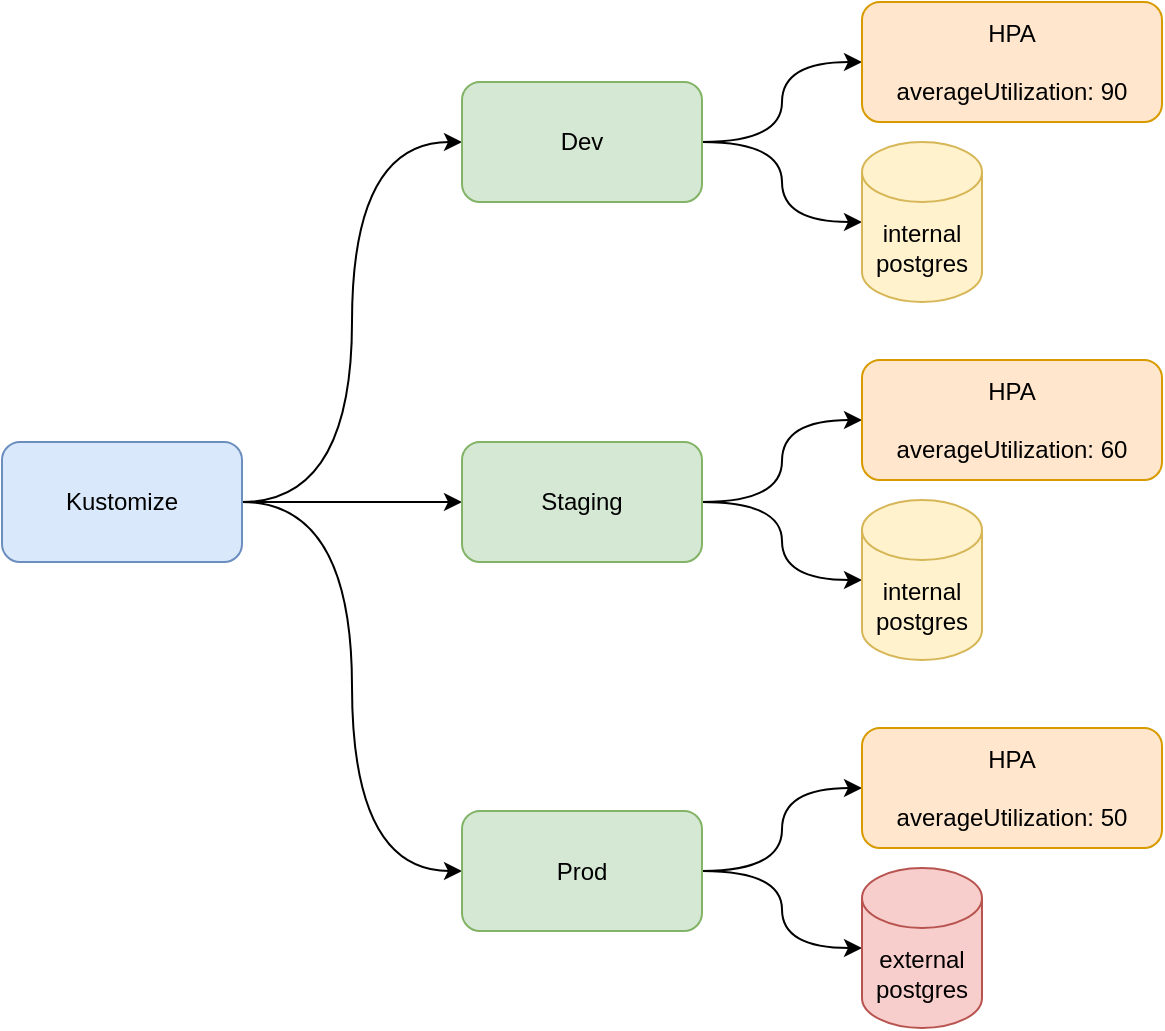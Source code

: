 <mxfile version="20.3.0" type="device"><diagram id="bEg4TY_wPcDNQq7rBpfL" name="第 1 页"><mxGraphModel dx="1383" dy="991" grid="1" gridSize="10" guides="1" tooltips="1" connect="1" arrows="1" fold="1" page="1" pageScale="1" pageWidth="827" pageHeight="1169" math="0" shadow="0"><root><mxCell id="0"/><mxCell id="1" parent="0"/><mxCell id="sbLHNSTzcZc63y23DTkz-5" style="edgeStyle=orthogonalEdgeStyle;rounded=0;orthogonalLoop=1;jettySize=auto;html=1;exitX=1;exitY=0.5;exitDx=0;exitDy=0;entryX=0;entryY=0.5;entryDx=0;entryDy=0;curved=1;" edge="1" parent="1" source="sbLHNSTzcZc63y23DTkz-1" target="sbLHNSTzcZc63y23DTkz-2"><mxGeometry relative="1" as="geometry"/></mxCell><mxCell id="sbLHNSTzcZc63y23DTkz-6" style="edgeStyle=orthogonalEdgeStyle;curved=1;rounded=0;orthogonalLoop=1;jettySize=auto;html=1;exitX=1;exitY=0.5;exitDx=0;exitDy=0;entryX=0;entryY=0.5;entryDx=0;entryDy=0;" edge="1" parent="1" source="sbLHNSTzcZc63y23DTkz-1" target="sbLHNSTzcZc63y23DTkz-3"><mxGeometry relative="1" as="geometry"/></mxCell><mxCell id="sbLHNSTzcZc63y23DTkz-7" style="edgeStyle=orthogonalEdgeStyle;curved=1;rounded=0;orthogonalLoop=1;jettySize=auto;html=1;exitX=1;exitY=0.5;exitDx=0;exitDy=0;entryX=0;entryY=0.5;entryDx=0;entryDy=0;" edge="1" parent="1" source="sbLHNSTzcZc63y23DTkz-1" target="sbLHNSTzcZc63y23DTkz-4"><mxGeometry relative="1" as="geometry"/></mxCell><mxCell id="sbLHNSTzcZc63y23DTkz-1" value="Kustomize" style="rounded=1;whiteSpace=wrap;html=1;fillColor=#dae8fc;strokeColor=#6c8ebf;" vertex="1" parent="1"><mxGeometry x="80" y="400" width="120" height="60" as="geometry"/></mxCell><mxCell id="sbLHNSTzcZc63y23DTkz-14" style="edgeStyle=orthogonalEdgeStyle;curved=1;rounded=0;orthogonalLoop=1;jettySize=auto;html=1;exitX=1;exitY=0.5;exitDx=0;exitDy=0;entryX=0;entryY=0.5;entryDx=0;entryDy=0;" edge="1" parent="1" source="sbLHNSTzcZc63y23DTkz-2" target="sbLHNSTzcZc63y23DTkz-8"><mxGeometry relative="1" as="geometry"/></mxCell><mxCell id="sbLHNSTzcZc63y23DTkz-15" style="edgeStyle=orthogonalEdgeStyle;curved=1;rounded=0;orthogonalLoop=1;jettySize=auto;html=1;exitX=1;exitY=0.5;exitDx=0;exitDy=0;entryX=0;entryY=0.5;entryDx=0;entryDy=0;entryPerimeter=0;" edge="1" parent="1" source="sbLHNSTzcZc63y23DTkz-2" target="sbLHNSTzcZc63y23DTkz-9"><mxGeometry relative="1" as="geometry"/></mxCell><mxCell id="sbLHNSTzcZc63y23DTkz-2" value="Dev" style="rounded=1;whiteSpace=wrap;html=1;fillColor=#d5e8d4;strokeColor=#82b366;" vertex="1" parent="1"><mxGeometry x="310" y="220" width="120" height="60" as="geometry"/></mxCell><mxCell id="sbLHNSTzcZc63y23DTkz-16" style="edgeStyle=orthogonalEdgeStyle;curved=1;rounded=0;orthogonalLoop=1;jettySize=auto;html=1;exitX=1;exitY=0.5;exitDx=0;exitDy=0;entryX=0;entryY=0.5;entryDx=0;entryDy=0;" edge="1" parent="1" source="sbLHNSTzcZc63y23DTkz-3" target="sbLHNSTzcZc63y23DTkz-10"><mxGeometry relative="1" as="geometry"/></mxCell><mxCell id="sbLHNSTzcZc63y23DTkz-17" style="edgeStyle=orthogonalEdgeStyle;curved=1;rounded=0;orthogonalLoop=1;jettySize=auto;html=1;exitX=1;exitY=0.5;exitDx=0;exitDy=0;entryX=0;entryY=0.5;entryDx=0;entryDy=0;entryPerimeter=0;" edge="1" parent="1" source="sbLHNSTzcZc63y23DTkz-3" target="sbLHNSTzcZc63y23DTkz-11"><mxGeometry relative="1" as="geometry"/></mxCell><mxCell id="sbLHNSTzcZc63y23DTkz-3" value="Staging" style="rounded=1;whiteSpace=wrap;html=1;fillColor=#d5e8d4;strokeColor=#82b366;" vertex="1" parent="1"><mxGeometry x="310" y="400" width="120" height="60" as="geometry"/></mxCell><mxCell id="sbLHNSTzcZc63y23DTkz-18" style="edgeStyle=orthogonalEdgeStyle;curved=1;rounded=0;orthogonalLoop=1;jettySize=auto;html=1;exitX=1;exitY=0.5;exitDx=0;exitDy=0;entryX=0;entryY=0.5;entryDx=0;entryDy=0;" edge="1" parent="1" source="sbLHNSTzcZc63y23DTkz-4" target="sbLHNSTzcZc63y23DTkz-12"><mxGeometry relative="1" as="geometry"/></mxCell><mxCell id="sbLHNSTzcZc63y23DTkz-19" style="edgeStyle=orthogonalEdgeStyle;curved=1;rounded=0;orthogonalLoop=1;jettySize=auto;html=1;exitX=1;exitY=0.5;exitDx=0;exitDy=0;entryX=0;entryY=0.5;entryDx=0;entryDy=0;entryPerimeter=0;" edge="1" parent="1" source="sbLHNSTzcZc63y23DTkz-4" target="sbLHNSTzcZc63y23DTkz-13"><mxGeometry relative="1" as="geometry"/></mxCell><mxCell id="sbLHNSTzcZc63y23DTkz-4" value="Prod" style="rounded=1;whiteSpace=wrap;html=1;fillColor=#d5e8d4;strokeColor=#82b366;" vertex="1" parent="1"><mxGeometry x="310" y="584.5" width="120" height="60" as="geometry"/></mxCell><mxCell id="sbLHNSTzcZc63y23DTkz-8" value="HPA&lt;br&gt;&lt;br&gt;averageUtilization: 90" style="rounded=1;whiteSpace=wrap;html=1;fillColor=#ffe6cc;strokeColor=#d79b00;" vertex="1" parent="1"><mxGeometry x="510" y="180" width="150" height="60" as="geometry"/></mxCell><mxCell id="sbLHNSTzcZc63y23DTkz-9" value="internal&lt;br&gt;postgres" style="shape=cylinder3;whiteSpace=wrap;html=1;boundedLbl=1;backgroundOutline=1;size=15;fillColor=#fff2cc;strokeColor=#d6b656;" vertex="1" parent="1"><mxGeometry x="510" y="250" width="60" height="80" as="geometry"/></mxCell><mxCell id="sbLHNSTzcZc63y23DTkz-10" value="HPA&lt;br&gt;&lt;br&gt;averageUtilization: 60" style="rounded=1;whiteSpace=wrap;html=1;fillColor=#ffe6cc;strokeColor=#d79b00;" vertex="1" parent="1"><mxGeometry x="510" y="359" width="150" height="60" as="geometry"/></mxCell><mxCell id="sbLHNSTzcZc63y23DTkz-11" value="internal&lt;br&gt;postgres" style="shape=cylinder3;whiteSpace=wrap;html=1;boundedLbl=1;backgroundOutline=1;size=15;fillColor=#fff2cc;strokeColor=#d6b656;" vertex="1" parent="1"><mxGeometry x="510" y="429" width="60" height="80" as="geometry"/></mxCell><mxCell id="sbLHNSTzcZc63y23DTkz-12" value="HPA&lt;br&gt;&lt;br&gt;averageUtilization: 50" style="rounded=1;whiteSpace=wrap;html=1;fillColor=#ffe6cc;strokeColor=#d79b00;" vertex="1" parent="1"><mxGeometry x="510" y="543" width="150" height="60" as="geometry"/></mxCell><mxCell id="sbLHNSTzcZc63y23DTkz-13" value="external&lt;br&gt;postgres" style="shape=cylinder3;whiteSpace=wrap;html=1;boundedLbl=1;backgroundOutline=1;size=15;fillColor=#f8cecc;strokeColor=#b85450;" vertex="1" parent="1"><mxGeometry x="510" y="613" width="60" height="80" as="geometry"/></mxCell></root></mxGraphModel></diagram></mxfile>